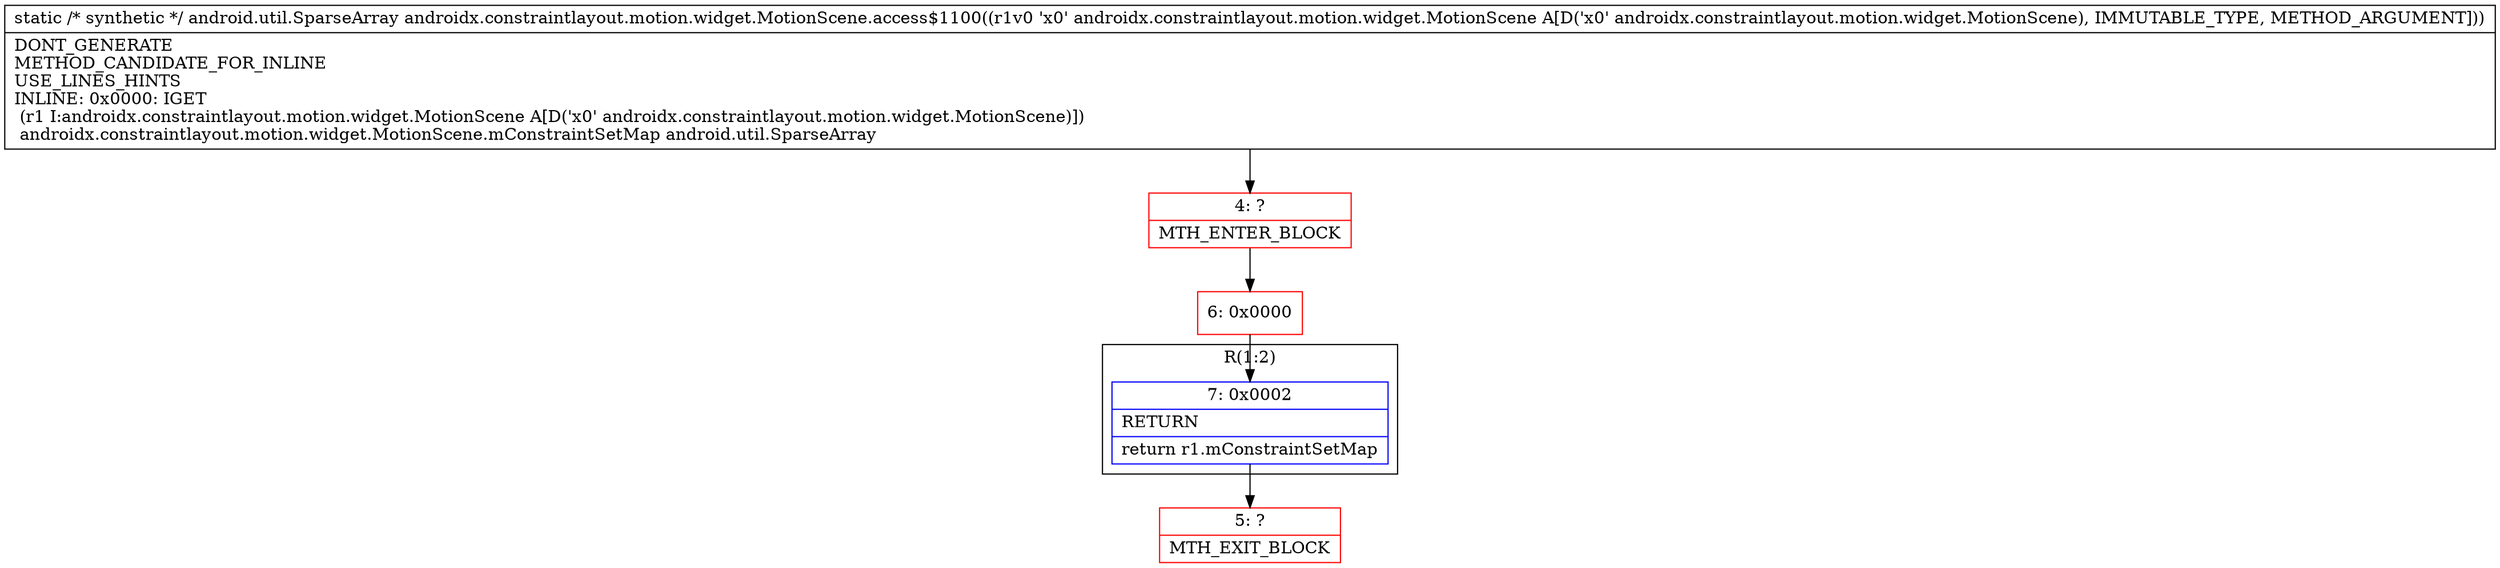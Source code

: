 digraph "CFG forandroidx.constraintlayout.motion.widget.MotionScene.access$1100(Landroidx\/constraintlayout\/motion\/widget\/MotionScene;)Landroid\/util\/SparseArray;" {
subgraph cluster_Region_1539690324 {
label = "R(1:2)";
node [shape=record,color=blue];
Node_7 [shape=record,label="{7\:\ 0x0002|RETURN\l|return r1.mConstraintSetMap\l}"];
}
Node_4 [shape=record,color=red,label="{4\:\ ?|MTH_ENTER_BLOCK\l}"];
Node_6 [shape=record,color=red,label="{6\:\ 0x0000}"];
Node_5 [shape=record,color=red,label="{5\:\ ?|MTH_EXIT_BLOCK\l}"];
MethodNode[shape=record,label="{static \/* synthetic *\/ android.util.SparseArray androidx.constraintlayout.motion.widget.MotionScene.access$1100((r1v0 'x0' androidx.constraintlayout.motion.widget.MotionScene A[D('x0' androidx.constraintlayout.motion.widget.MotionScene), IMMUTABLE_TYPE, METHOD_ARGUMENT]))  | DONT_GENERATE\lMETHOD_CANDIDATE_FOR_INLINE\lUSE_LINES_HINTS\lINLINE: 0x0000: IGET  \l  (r1 I:androidx.constraintlayout.motion.widget.MotionScene A[D('x0' androidx.constraintlayout.motion.widget.MotionScene)])\l androidx.constraintlayout.motion.widget.MotionScene.mConstraintSetMap android.util.SparseArray\l}"];
MethodNode -> Node_4;Node_7 -> Node_5;
Node_4 -> Node_6;
Node_6 -> Node_7;
}

